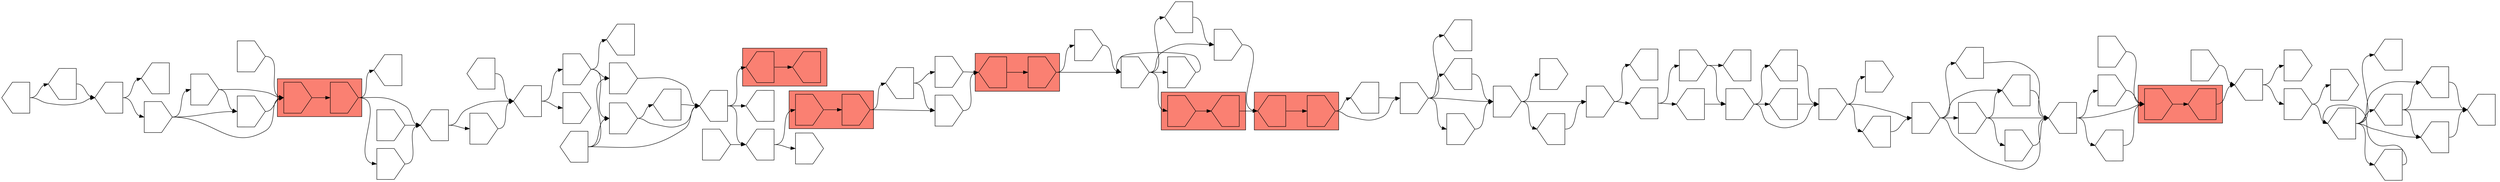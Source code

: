 digraph asm {
	rotate=90;
	edge [headport=n,tailport=s];
subgraph cluster_C16971_331 {
	16971 [label="",height=1,width=1,shape=invhouse];
	331 [label="",height=1,width=1,shape=invhouse];
	style=filled;
	fillcolor=salmon;
}
subgraph cluster_C1676_7006 {
	1676 [label="",height=1,width=1,shape=house];
	7006 [label="",height=1,width=1,shape=invhouse];
	style=filled;
	fillcolor=salmon;
}
subgraph cluster_C704_5449 {
	704 [label="",height=1,width=1,shape=house];
	5449 [label="",height=1,width=1,shape=invhouse];
	style=filled;
	fillcolor=salmon;
}
subgraph cluster_C1409_52 {
	1409 [label="",height=1,width=1,shape=invhouse];
	52 [label="",height=1,width=1,shape=house];
	style=filled;
	fillcolor=salmon;
}
subgraph cluster_C15285_5383 {
	15285 [label="",height=1,width=1,shape=invhouse];
	5383 [label="",height=1,width=1,shape=house];
	style=filled;
	fillcolor=salmon;
}
subgraph cluster_C332_11768 {
	332 [label="",height=1,width=1,shape=house];
	11768 [label="",height=1,width=1,shape=house];
	style=filled;
	fillcolor=salmon;
}
subgraph cluster_C38_9540 {
	38 [label="",height=1,width=1,shape=invhouse];
	9540 [label="",height=1,width=1,shape=invhouse];
	style=filled;
	fillcolor=salmon;
}
	6972 [label="",height=1,width=1,shape=invhouse];
	3918 [label="",height=1,width=1,shape=invhouse];
	5379 [label="",height=1,width=1,shape=invhouse];
	3311 [label="",height=1,width=1,shape=invhouse];
	5944 [label="",height=1,width=1,shape=invhouse];
	4800 [label="",height=1,width=1,shape=invhouse];
	4042 [label="",height=1,width=1,shape=house];
	17044 [label="",height=1,width=1,shape=invhouse];
	7014 [label="",height=1,width=1,shape=invhouse];
	9882 [label="",height=1,width=1,shape=house];
	19244 [label="",height=1,width=1,shape=invhouse];
	8125 [label="",height=1,width=1,shape=invhouse];
	6576 [label="",height=1,width=1,shape=house];
	21323 [label="",height=1,width=1,shape=house];
	1930 [label="",height=1,width=1,shape=invhouse];
	559 [label="",height=1,width=1,shape=house];
	8321 [label="",height=1,width=1,shape=house];
	14104 [label="",height=1,width=1,shape=house];
	10040 [label="",height=1,width=1,shape=house];
	16882 [label="",height=1,width=1,shape=house];
	17257 [label="",height=1,width=1,shape=house];
	17972 [label="",height=1,width=1,shape=house];
	10029 [label="",height=1,width=1,shape=invhouse];
	18571 [label="",height=1,width=1,shape=invhouse];
	7875 [label="",height=1,width=1,shape=invhouse];
	13665 [label="",height=1,width=1,shape=invhouse];
	17195 [label="",height=1,width=1,shape=house];
	17777 [label="",height=1,width=1,shape=invhouse];
	14729 [label="",height=1,width=1,shape=invhouse];
	15576 [label="",height=1,width=1,shape=house];
	15588 [label="",height=1,width=1,shape=invhouse];
	17960 [label="",height=1,width=1,shape=house];
	13466 [label="",height=1,width=1,shape=house];
	13472 [label="",height=1,width=1,shape=invhouse];
	9884 [label="",height=1,width=1,shape=house];
	17528 [label="",height=1,width=1,shape=house];
	18301 [label="",height=1,width=1,shape=house];
	15990 [label="",height=1,width=1,shape=house];
	13871 [label="",height=1,width=1,shape=house];
	15709 [label="",height=1,width=1,shape=invhouse];
	9626 [label="",height=1,width=1,shape=house];
	11295 [label="",height=1,width=1,shape=invhouse];
	12141 [label="",height=1,width=1,shape=house];
	14567 [label="",height=1,width=1,shape=house];
	18016 [label="",height=1,width=1,shape=house];
	11931 [label="",height=1,width=1,shape=invhouse];
	6966 [label="",height=1,width=1,shape=invhouse];
	6973 [label="",height=1,width=1,shape=invhouse];
	15209 [label="",height=1,width=1,shape=house];
	6887 [label="",height=1,width=1,shape=house];
	18428 [label="",height=1,width=1,shape=invhouse];
	4399 [label="",height=1,width=1,shape=house];
	18263 [label="",height=1,width=1,shape=house];
	14831 [label="",height=1,width=1,shape=invhouse];
	16955 [label="",height=1,width=1,shape=house];
	4709 [label="",height=1,width=1,shape=invhouse];
	15630 [label="",height=1,width=1,shape=invhouse];
	18099 [label="",height=1,width=1,shape=house];
	18671 [label="",height=1,width=1,shape=house];
	20958 [label="",height=1,width=1,shape=house];
	12638 [label="",height=1,width=1,shape=invhouse];
	5708 [label="",height=1,width=1,shape=house];
	17763 [label="",height=1,width=1,shape=invhouse];
	17635 [label="",height=1,width=1,shape=house];
	18508 [label="",height=1,width=1,shape=invhouse];
	11612 [label="",height=1,width=1,shape=invhouse];
	14533 [label="",height=1,width=1,shape=invhouse];
	14548 [label="",height=1,width=1,shape=invhouse];
	4388 [label="",height=1,width=1,shape=house];
	18124 [label="",height=1,width=1,shape=house];
	5498 [label="",height=1,width=1,shape=house];
	14628 [label="",height=1,width=1,shape=house];
	18154 [label="",height=1,width=1,shape=invhouse];
	17732 [label="",height=1,width=1,shape=invhouse];
	17796 [label="",height=1,width=1,shape=house];
	12804 [label="",height=1,width=1,shape=invhouse];
	16971 -> 331
	331 -> 6972
	331 -> 15209
	6972 -> 1676
	1676 -> 7006
	7006 -> 3918
	7006 -> 6966
	3918 -> 5379
	3918 -> 11931
	3918 -> 15285
	3918 -> 18016
	5379 -> 704
	704 -> 5449
	5449 -> 3311
	5449 -> 14567
	3311 -> 5944
	3311 -> 9626
	3311 -> 11295
	3311 -> 12141
	5944 -> 4800
	5944 -> 13871
	5944 -> 15709
	4800 -> 4042
	4800 -> 15990
	4042 -> 17044
	4042 -> 17528
	17044 -> 7014
	17044 -> 18301
	7014 -> 9882
	7014 -> 9884
	7014 -> 19244
	9882 -> 19244
	19244 -> 8125
	19244 -> 13466
	19244 -> 13472
	8125 -> 6576
	8125 -> 14729
	8125 -> 15576
	8125 -> 17960
	6576 -> 1409
	6576 -> 13665
	6576 -> 17195
	1409 -> 52
	52 -> 21323
	21323 -> 1930
	21323 -> 18571
	1930 -> 559
	1930 -> 10029
	559 -> 8321
	559 -> 14104
	559 -> 16882
	559 -> 17257
	559 -> 17972
	8321 -> 559
	14104 -> 10040
	14104 -> 16882
	14104 -> 17257
	16882 -> 10040
	17257 -> 10040
	7875 -> 21323
	13665 -> 1409
	17195 -> 1409
	17777 -> 1409
	14729 -> 6576
	14729 -> 15576
	14729 -> 15588
	15576 -> 6576
	15588 -> 6576
	17960 -> 6576
	13466 -> 8125
	9884 -> 19244
	17528 -> 7014
	13871 -> 4800
	9626 -> 5944
	11295 -> 5944
	14567 -> 3311
	5383 -> 704
	15285 -> 5383
	18016 -> 5379
	11931 -> 3918
	6966 -> 3918
	6973 -> 1676
	15209 -> 6972
	15209 -> 6973
	6887 -> 16971
	6887 -> 18428
	4399 -> 332
	4399 -> 6887
	4399 -> 18263
	332 -> 11768
	14831 -> 4399
	14831 -> 16955
	16955 -> 4399
	4709 -> 14831
	4709 -> 15630
	4709 -> 18671
	15630 -> 4399
	18099 -> 4399
	18099 -> 14831
	18099 -> 15630
	20958 -> 4709
	20958 -> 12638
	5708 -> 17763
	5708 -> 20958
	17763 -> 20958
	9540 -> 5708
	9540 -> 17635
	9540 -> 18508
	18508 -> 5708
	38 -> 9540
	11612 -> 38
	11612 -> 14533
	11612 -> 14548
	14533 -> 38
	14548 -> 38
	14548 -> 14533
	4388 -> 11612
	4388 -> 18124
	5498 -> 4388
	5498 -> 14628
	14628 -> 4388
	18154 -> 38
	17732 -> 5708
	17796 -> 20958
	12804 -> 6887
}